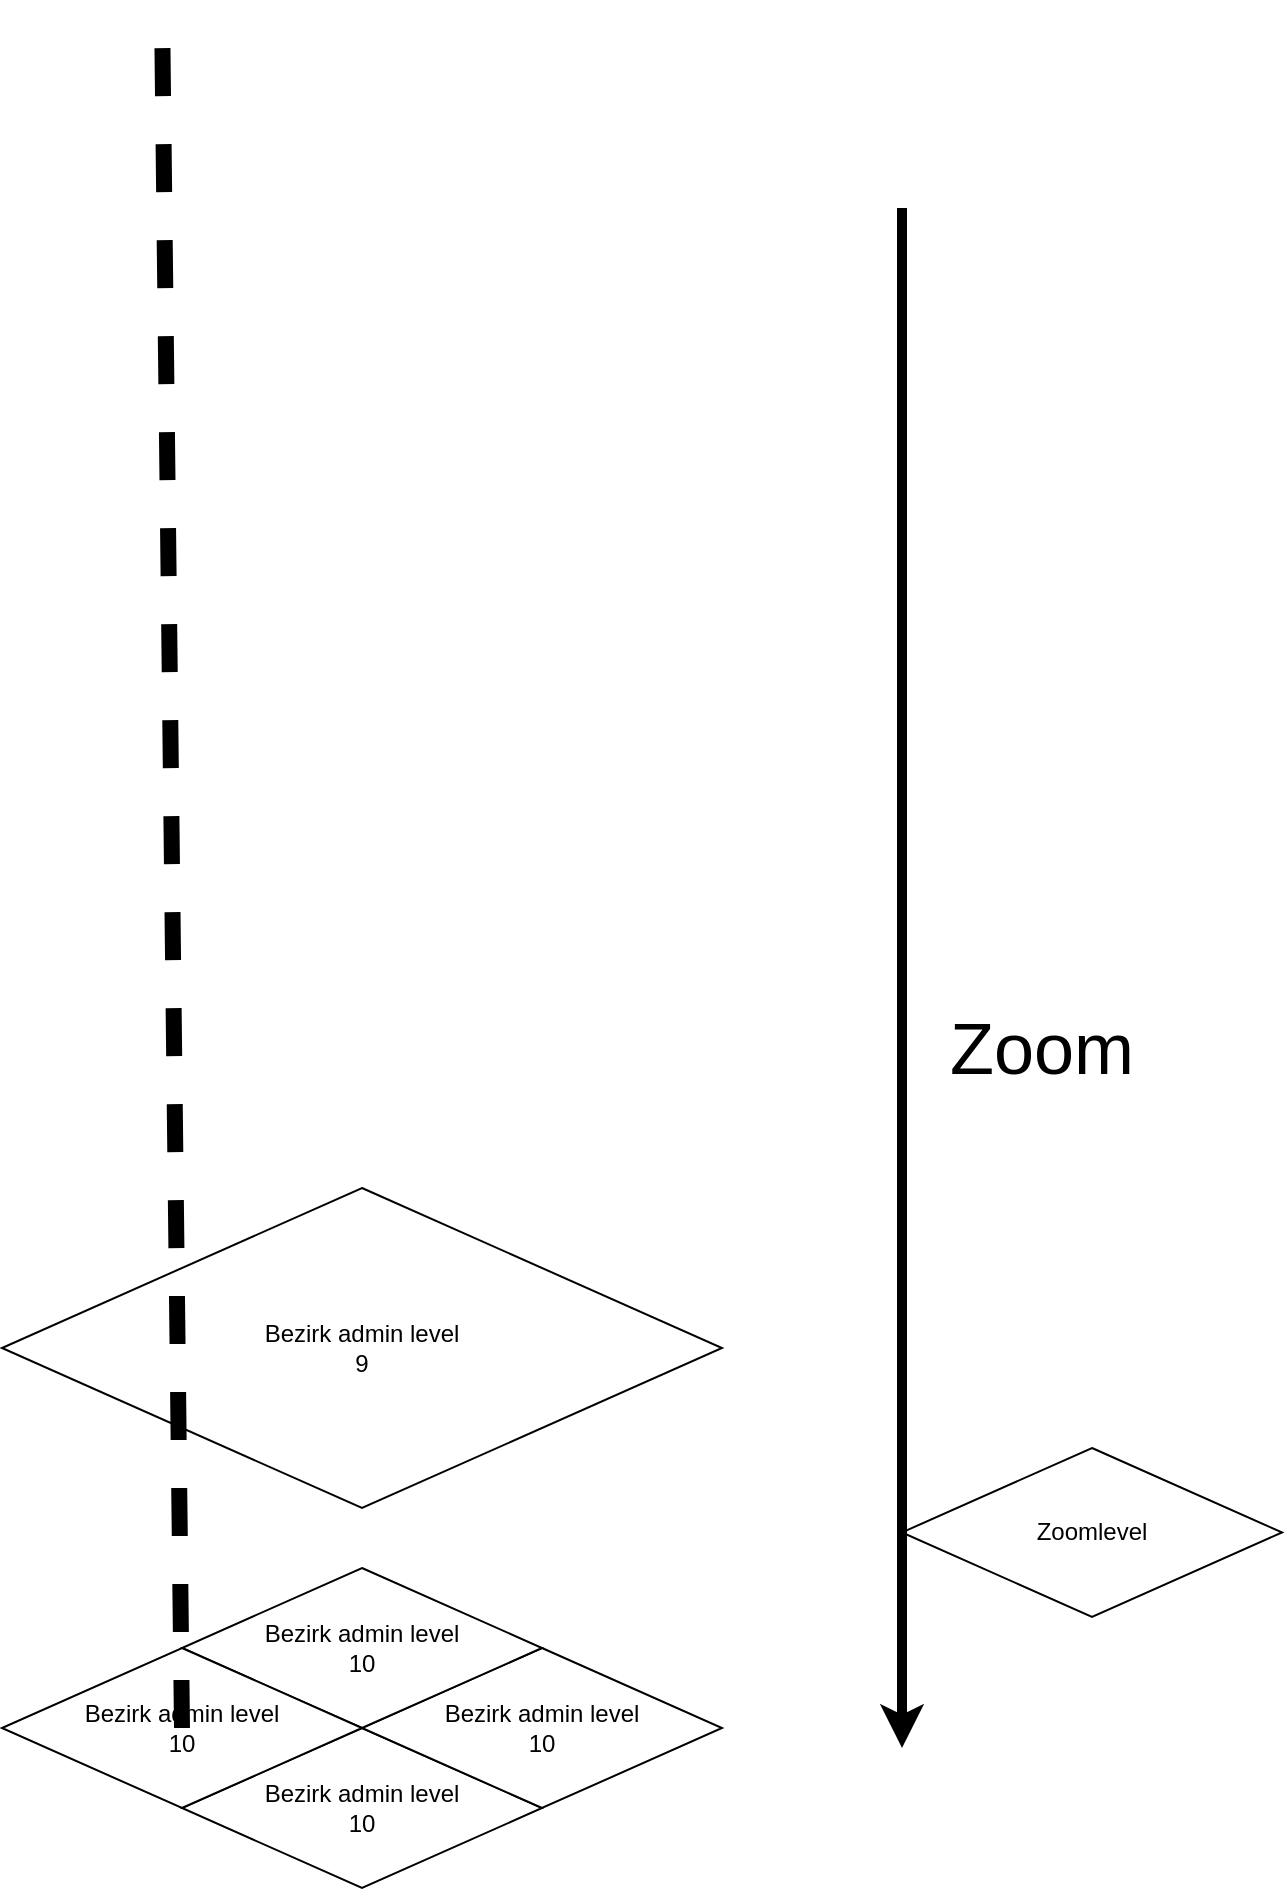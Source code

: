 <mxfile>
    <diagram id="4iCiWErZ40Rypvp3Tkfh" name="Page-1">
        <mxGraphModel dx="1840" dy="1330" grid="1" gridSize="10" guides="1" tooltips="1" connect="1" arrows="1" fold="1" page="1" pageScale="1" pageWidth="850" pageHeight="1100" math="0" shadow="0">
            <root>
                <mxCell id="0"/>
                <mxCell id="1" parent="0"/>
                <mxCell id="13" value="Bezirk admin level &lt;br&gt;10" style="rhombus;whiteSpace=wrap;html=1;" vertex="1" parent="1">
                    <mxGeometry x="-90" y="960" width="180" height="80" as="geometry"/>
                </mxCell>
                <mxCell id="17" value="Bezirk admin level &lt;br&gt;10" style="rhombus;whiteSpace=wrap;html=1;" vertex="1" parent="1">
                    <mxGeometry y="920" width="180" height="80" as="geometry"/>
                </mxCell>
                <mxCell id="18" value="Bezirk admin level &lt;br&gt;10" style="rhombus;whiteSpace=wrap;html=1;" vertex="1" parent="1">
                    <mxGeometry x="-90" y="880" width="180" height="80" as="geometry"/>
                </mxCell>
                <mxCell id="19" value="Bezirk admin level &lt;br&gt;10" style="rhombus;whiteSpace=wrap;html=1;" vertex="1" parent="1">
                    <mxGeometry x="-180" y="920" width="180" height="80" as="geometry"/>
                </mxCell>
                <mxCell id="20" value="Bezirk admin level &lt;br&gt;9" style="rhombus;whiteSpace=wrap;html=1;" vertex="1" parent="1">
                    <mxGeometry x="-180" y="690" width="360" height="160" as="geometry"/>
                </mxCell>
                <mxCell id="26" value="Zoomlevel" style="rhombus;whiteSpace=wrap;html=1;" vertex="1" parent="1">
                    <mxGeometry x="270" y="820" width="190" height="84.44" as="geometry"/>
                </mxCell>
                <mxCell id="27" value="" style="endArrow=none;html=1;exitX=0.5;exitY=0.5;exitDx=0;exitDy=0;exitPerimeter=0;strokeWidth=8;dashed=1;" edge="1" parent="1" source="19">
                    <mxGeometry width="50" height="50" relative="1" as="geometry">
                        <mxPoint x="-100" y="920" as="sourcePoint"/>
                        <mxPoint x="-100" y="100" as="targetPoint"/>
                    </mxGeometry>
                </mxCell>
                <mxCell id="29" value="" style="endArrow=classic;html=1;startSize=50;sourcePerimeterSpacing=-1;strokeWidth=5;" edge="1" parent="1">
                    <mxGeometry width="50" height="50" relative="1" as="geometry">
                        <mxPoint x="270" y="200" as="sourcePoint"/>
                        <mxPoint x="270" y="970" as="targetPoint"/>
                    </mxGeometry>
                </mxCell>
                <mxCell id="30" value="Zoom" style="text;html=1;fillColor=none;align=center;verticalAlign=middle;whiteSpace=wrap;rounded=0;strokeWidth=5;fontSize=36;" vertex="1" parent="1">
                    <mxGeometry x="270" y="590" width="140" height="60" as="geometry"/>
                </mxCell>
            </root>
        </mxGraphModel>
    </diagram>
</mxfile>